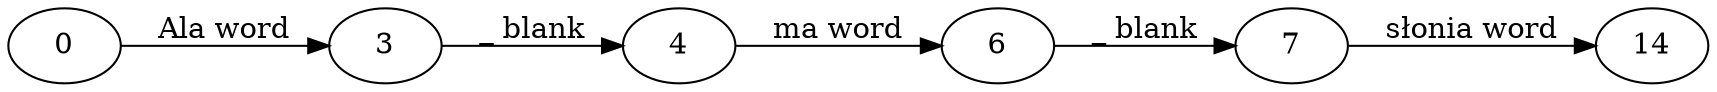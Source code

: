 digraph g {
	node [label="\N"];
	graph [rankdir=LR];
	0 -> 3 [label="Ala word"];
	3 -> 4 [label="_ blank"];
	4 -> 6 [label="ma word"];
	6 -> 7 [label="_ blank"];
	7 -> 14 [label="słonia word"];
}
